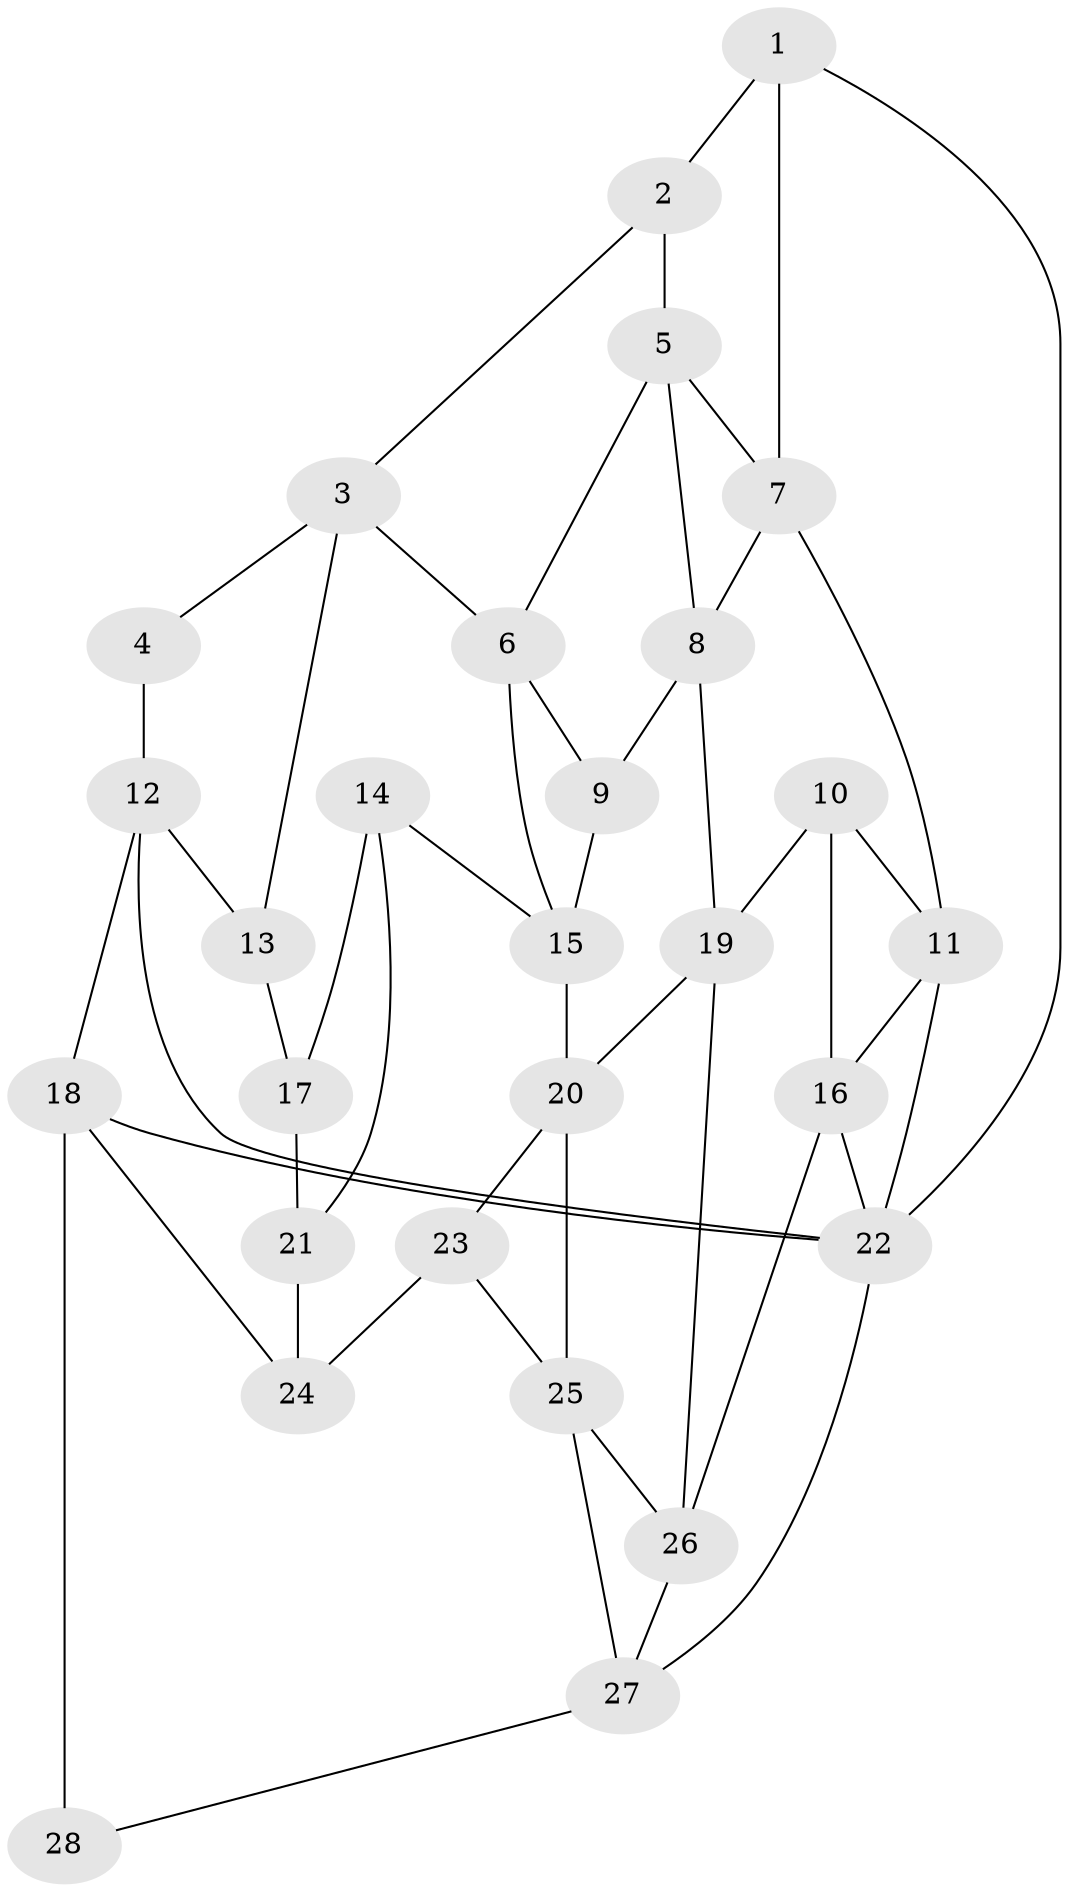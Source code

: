 // original degree distribution, {3: 0.057692307692307696, 6: 0.2692307692307692, 5: 0.40384615384615385, 4: 0.2692307692307692}
// Generated by graph-tools (version 1.1) at 2025/27/03/09/25 03:27:16]
// undirected, 28 vertices, 50 edges
graph export_dot {
graph [start="1"]
  node [color=gray90,style=filled];
  1;
  2;
  3;
  4;
  5;
  6;
  7;
  8;
  9;
  10;
  11;
  12;
  13;
  14;
  15;
  16;
  17;
  18;
  19;
  20;
  21;
  22;
  23;
  24;
  25;
  26;
  27;
  28;
  1 -- 2 [weight=1.0];
  1 -- 7 [weight=1.0];
  1 -- 22 [weight=1.0];
  2 -- 3 [weight=1.0];
  2 -- 5 [weight=1.0];
  3 -- 4 [weight=1.0];
  3 -- 6 [weight=1.0];
  3 -- 13 [weight=1.0];
  4 -- 12 [weight=2.0];
  5 -- 6 [weight=1.0];
  5 -- 7 [weight=1.0];
  5 -- 8 [weight=1.0];
  6 -- 9 [weight=1.0];
  6 -- 15 [weight=1.0];
  7 -- 8 [weight=1.0];
  7 -- 11 [weight=1.0];
  8 -- 9 [weight=1.0];
  8 -- 19 [weight=1.0];
  9 -- 15 [weight=1.0];
  10 -- 11 [weight=1.0];
  10 -- 16 [weight=1.0];
  10 -- 19 [weight=1.0];
  11 -- 16 [weight=1.0];
  11 -- 22 [weight=1.0];
  12 -- 13 [weight=1.0];
  12 -- 18 [weight=1.0];
  12 -- 22 [weight=1.0];
  13 -- 17 [weight=2.0];
  14 -- 15 [weight=1.0];
  14 -- 17 [weight=1.0];
  14 -- 21 [weight=1.0];
  15 -- 20 [weight=1.0];
  16 -- 22 [weight=1.0];
  16 -- 26 [weight=1.0];
  17 -- 21 [weight=1.0];
  18 -- 22 [weight=1.0];
  18 -- 24 [weight=1.0];
  18 -- 28 [weight=2.0];
  19 -- 20 [weight=1.0];
  19 -- 26 [weight=1.0];
  20 -- 23 [weight=1.0];
  20 -- 25 [weight=1.0];
  21 -- 24 [weight=2.0];
  22 -- 27 [weight=1.0];
  23 -- 24 [weight=1.0];
  23 -- 25 [weight=1.0];
  25 -- 26 [weight=1.0];
  25 -- 27 [weight=1.0];
  26 -- 27 [weight=1.0];
  27 -- 28 [weight=1.0];
}
